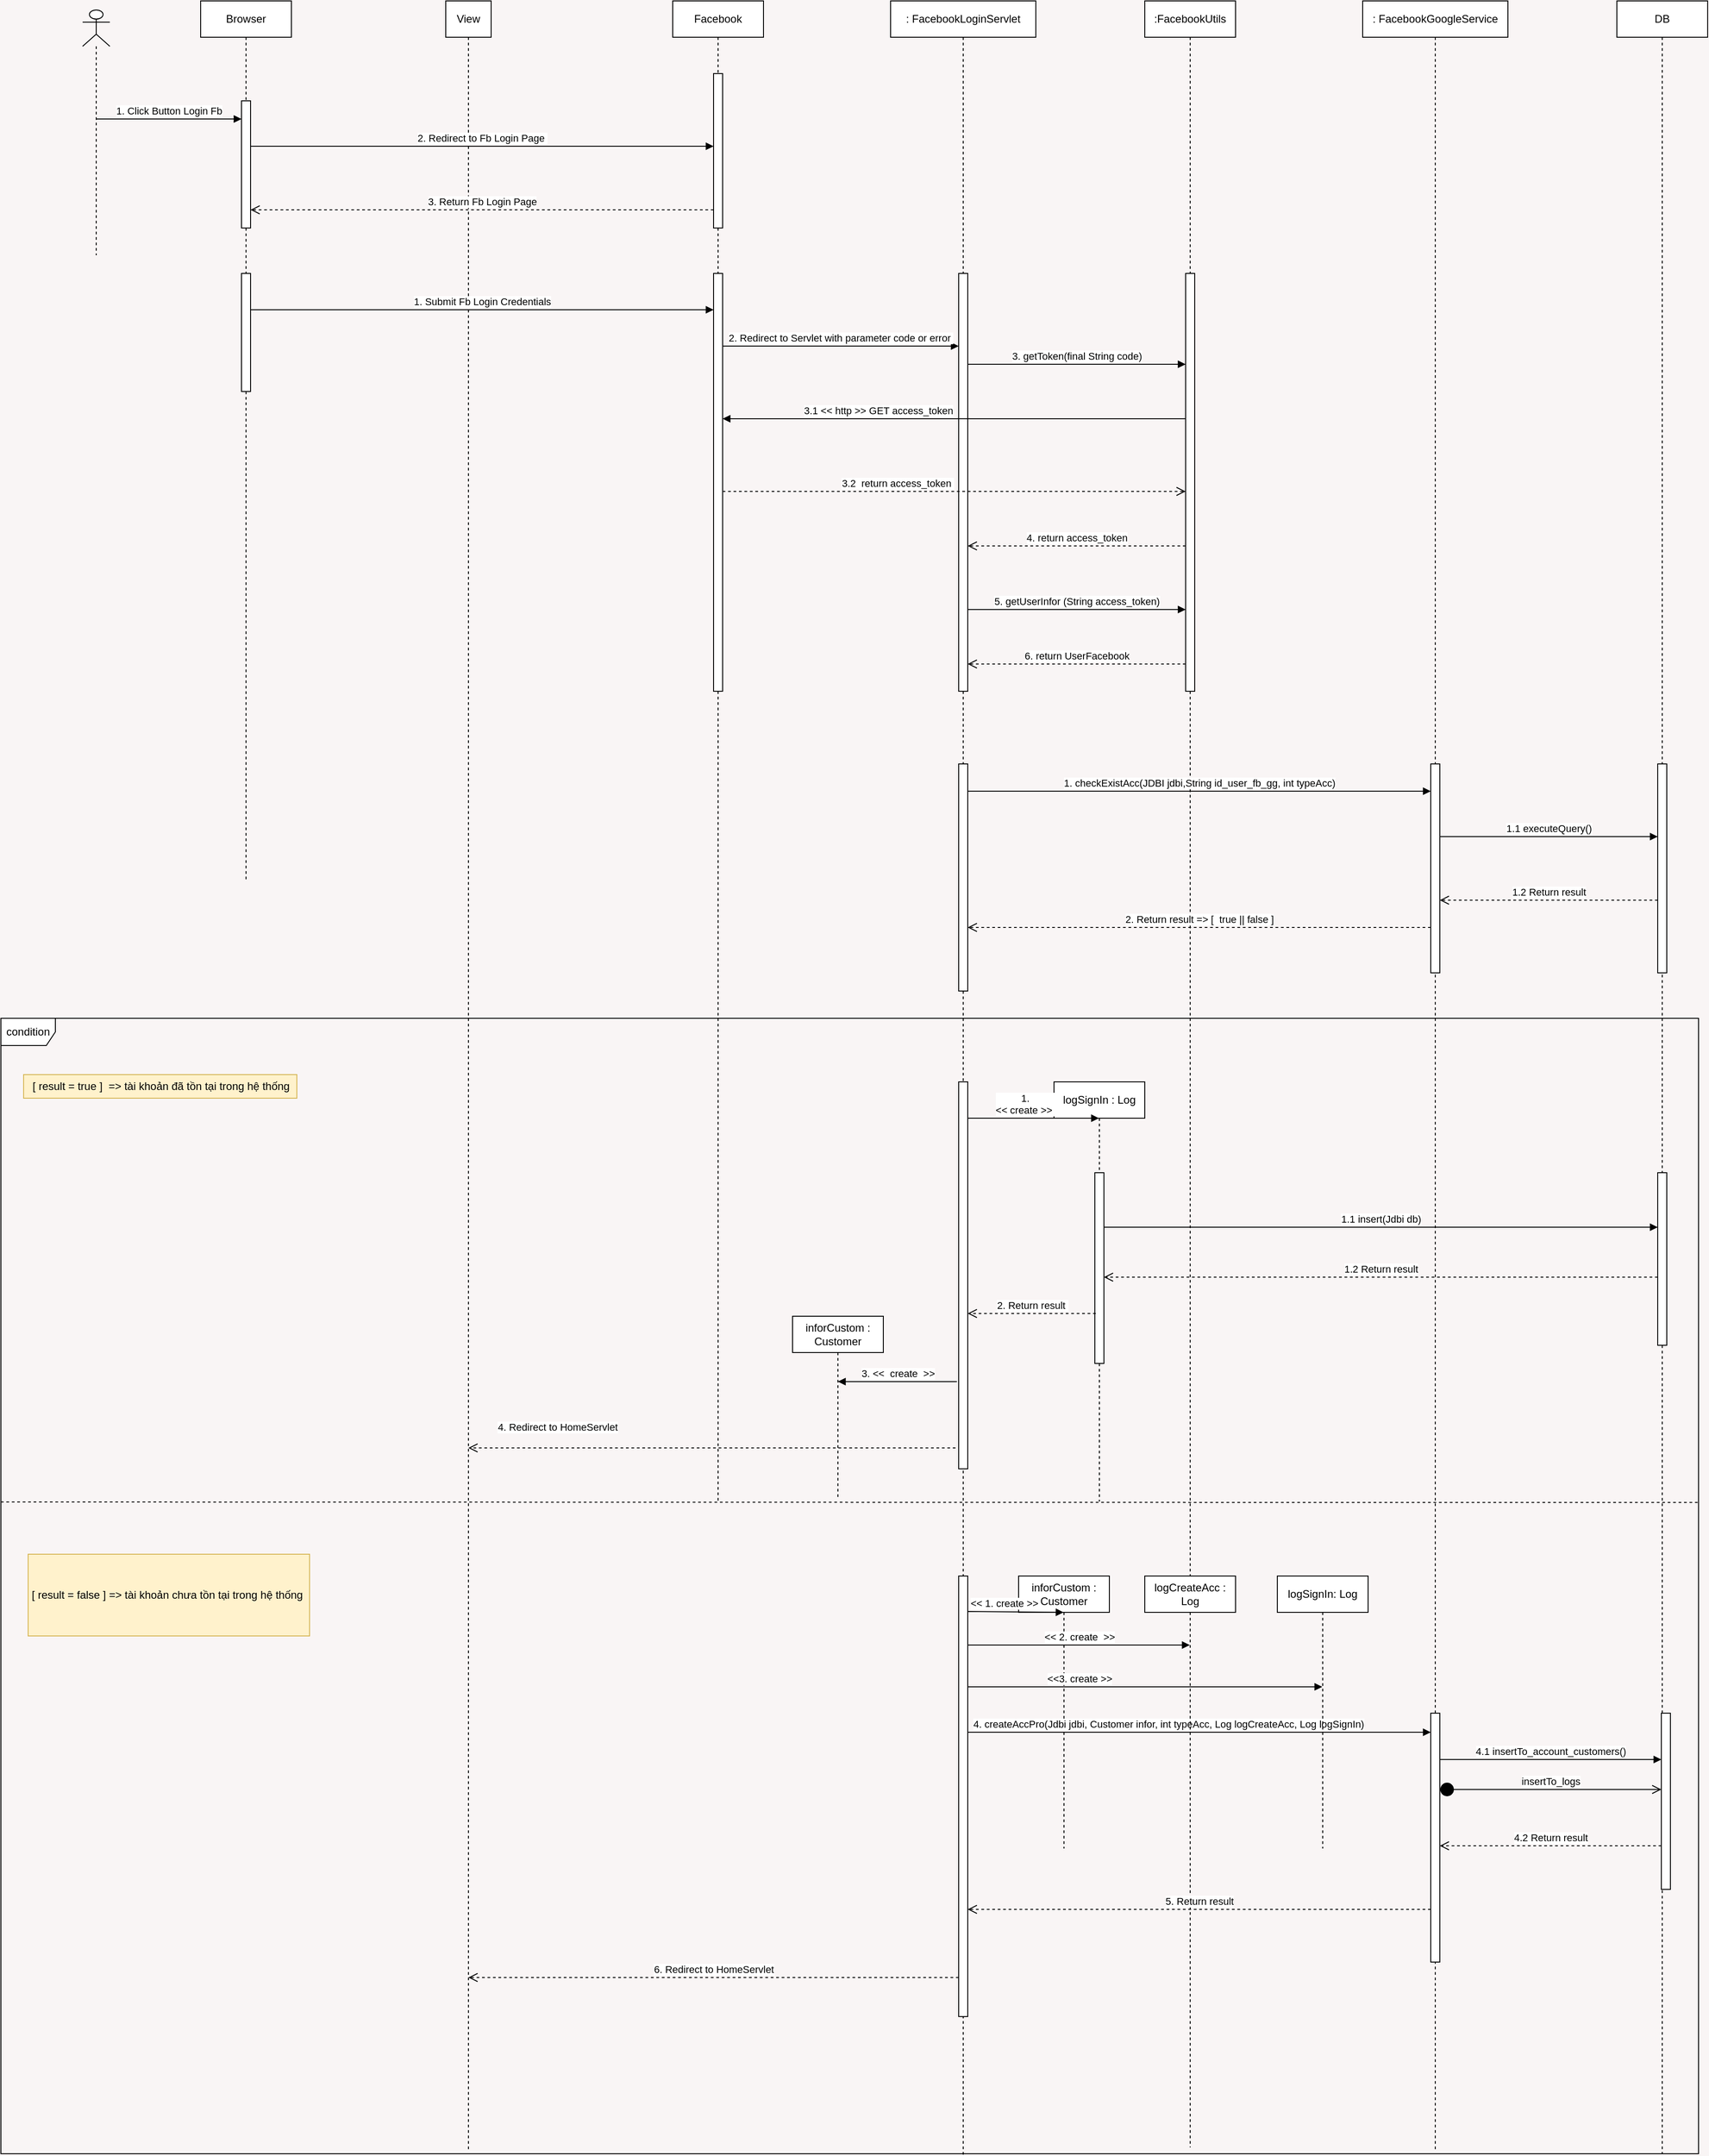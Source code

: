 <mxfile version="21.0.8" type="google" pages="2"><diagram name="LoginFB" id="2YBvvXClWsGukQMizWep"><mxGraphModel grid="0" page="1" gridSize="10" guides="1" tooltips="1" connect="1" arrows="1" fold="1" pageScale="1" pageWidth="1169" pageHeight="1654" background="#f9f5f5" math="0" shadow="0"><root><mxCell id="0"/><mxCell id="1" parent="0"/><mxCell id="vF8Yns4PrXb-dTu_LqOP-1" value="View" style="shape=umlLifeline;perimeter=lifelinePerimeter;whiteSpace=wrap;html=1;container=1;dropTarget=0;collapsible=0;recursiveResize=0;outlineConnect=0;portConstraint=eastwest;newEdgeStyle={&quot;edgeStyle&quot;:&quot;elbowEdgeStyle&quot;,&quot;elbow&quot;:&quot;vertical&quot;,&quot;curved&quot;:0,&quot;rounded&quot;:0};" vertex="1" parent="1"><mxGeometry x="-930" y="80" width="50" height="2368" as="geometry"/></mxCell><mxCell id="vF8Yns4PrXb-dTu_LqOP-2" value=": FacebookLoginServlet" style="shape=umlLifeline;perimeter=lifelinePerimeter;whiteSpace=wrap;html=1;container=1;dropTarget=0;collapsible=0;recursiveResize=0;outlineConnect=0;portConstraint=eastwest;newEdgeStyle={&quot;edgeStyle&quot;:&quot;elbowEdgeStyle&quot;,&quot;elbow&quot;:&quot;vertical&quot;,&quot;curved&quot;:0,&quot;rounded&quot;:0};" vertex="1" parent="1"><mxGeometry x="-440" y="80" width="160" height="2371" as="geometry"/></mxCell><mxCell id="fEIEwezQYv-TEx2e95uM-22" value="" style="html=1;points=[];perimeter=orthogonalPerimeter;outlineConnect=0;targetShapes=umlLifeline;portConstraint=eastwest;newEdgeStyle={&quot;edgeStyle&quot;:&quot;elbowEdgeStyle&quot;,&quot;elbow&quot;:&quot;vertical&quot;,&quot;curved&quot;:0,&quot;rounded&quot;:0};" vertex="1" parent="vF8Yns4PrXb-dTu_LqOP-2"><mxGeometry x="75" y="300" width="10" height="460" as="geometry"/></mxCell><mxCell id="fEIEwezQYv-TEx2e95uM-44" value="" style="html=1;points=[];perimeter=orthogonalPerimeter;outlineConnect=0;targetShapes=umlLifeline;portConstraint=eastwest;newEdgeStyle={&quot;edgeStyle&quot;:&quot;elbowEdgeStyle&quot;,&quot;elbow&quot;:&quot;vertical&quot;,&quot;curved&quot;:0,&quot;rounded&quot;:0};" vertex="1" parent="vF8Yns4PrXb-dTu_LqOP-2"><mxGeometry x="75" y="840" width="10" height="250" as="geometry"/></mxCell><mxCell id="vF8Yns4PrXb-dTu_LqOP-4" value="Browser" style="shape=umlLifeline;perimeter=lifelinePerimeter;whiteSpace=wrap;html=1;container=1;dropTarget=0;collapsible=0;recursiveResize=0;outlineConnect=0;portConstraint=eastwest;newEdgeStyle={&quot;edgeStyle&quot;:&quot;elbowEdgeStyle&quot;,&quot;elbow&quot;:&quot;vertical&quot;,&quot;curved&quot;:0,&quot;rounded&quot;:0};" vertex="1" parent="1"><mxGeometry x="-1200" y="80" width="100" height="970" as="geometry"/></mxCell><mxCell id="fEIEwezQYv-TEx2e95uM-9" value="" style="html=1;points=[];perimeter=orthogonalPerimeter;outlineConnect=0;targetShapes=umlLifeline;portConstraint=eastwest;newEdgeStyle={&quot;edgeStyle&quot;:&quot;elbowEdgeStyle&quot;,&quot;elbow&quot;:&quot;vertical&quot;,&quot;curved&quot;:0,&quot;rounded&quot;:0};" vertex="1" parent="vF8Yns4PrXb-dTu_LqOP-4"><mxGeometry x="45" y="110" width="10" height="140" as="geometry"/></mxCell><mxCell id="fEIEwezQYv-TEx2e95uM-19" value="" style="html=1;points=[];perimeter=orthogonalPerimeter;outlineConnect=0;targetShapes=umlLifeline;portConstraint=eastwest;newEdgeStyle={&quot;edgeStyle&quot;:&quot;elbowEdgeStyle&quot;,&quot;elbow&quot;:&quot;vertical&quot;,&quot;curved&quot;:0,&quot;rounded&quot;:0};" vertex="1" parent="vF8Yns4PrXb-dTu_LqOP-4"><mxGeometry x="45" y="300" width="10" height="130" as="geometry"/></mxCell><mxCell id="fEIEwezQYv-TEx2e95uM-6" value=": FacebookGoogleService" style="shape=umlLifeline;perimeter=lifelinePerimeter;whiteSpace=wrap;html=1;container=1;dropTarget=0;collapsible=0;recursiveResize=0;outlineConnect=0;portConstraint=eastwest;newEdgeStyle={&quot;edgeStyle&quot;:&quot;elbowEdgeStyle&quot;,&quot;elbow&quot;:&quot;vertical&quot;,&quot;curved&quot;:0,&quot;rounded&quot;:0};" vertex="1" parent="1"><mxGeometry x="80" y="80" width="160" height="2367" as="geometry"/></mxCell><mxCell id="fEIEwezQYv-TEx2e95uM-46" value="" style="html=1;points=[];perimeter=orthogonalPerimeter;outlineConnect=0;targetShapes=umlLifeline;portConstraint=eastwest;newEdgeStyle={&quot;edgeStyle&quot;:&quot;elbowEdgeStyle&quot;,&quot;elbow&quot;:&quot;vertical&quot;,&quot;curved&quot;:0,&quot;rounded&quot;:0};" vertex="1" parent="fEIEwezQYv-TEx2e95uM-6"><mxGeometry x="75" y="840" width="10" height="230" as="geometry"/></mxCell><mxCell id="W-vWkZ7SW94dGrePSf_d-6" value="" style="html=1;points=[];perimeter=orthogonalPerimeter;outlineConnect=0;targetShapes=umlLifeline;portConstraint=eastwest;newEdgeStyle={&quot;edgeStyle&quot;:&quot;elbowEdgeStyle&quot;,&quot;elbow&quot;:&quot;vertical&quot;,&quot;curved&quot;:0,&quot;rounded&quot;:0};" vertex="1" parent="fEIEwezQYv-TEx2e95uM-6"><mxGeometry x="75" y="1885" width="10" height="274" as="geometry"/></mxCell><mxCell id="fEIEwezQYv-TEx2e95uM-7" value="DB" style="shape=umlLifeline;perimeter=lifelinePerimeter;whiteSpace=wrap;html=1;container=1;dropTarget=0;collapsible=0;recursiveResize=0;outlineConnect=0;portConstraint=eastwest;newEdgeStyle={&quot;edgeStyle&quot;:&quot;elbowEdgeStyle&quot;,&quot;elbow&quot;:&quot;vertical&quot;,&quot;curved&quot;:0,&quot;rounded&quot;:0};" vertex="1" parent="1"><mxGeometry x="360" y="80" width="100" height="2370" as="geometry"/></mxCell><mxCell id="fEIEwezQYv-TEx2e95uM-47" value="" style="html=1;points=[];perimeter=orthogonalPerimeter;outlineConnect=0;targetShapes=umlLifeline;portConstraint=eastwest;newEdgeStyle={&quot;edgeStyle&quot;:&quot;elbowEdgeStyle&quot;,&quot;elbow&quot;:&quot;vertical&quot;,&quot;curved&quot;:0,&quot;rounded&quot;:0};" vertex="1" parent="fEIEwezQYv-TEx2e95uM-7"><mxGeometry x="45" y="840" width="10" height="230" as="geometry"/></mxCell><mxCell id="qk6IsHIIHpcJDX5WkoaT-19" value="" style="html=1;points=[];perimeter=orthogonalPerimeter;outlineConnect=0;targetShapes=umlLifeline;portConstraint=eastwest;newEdgeStyle={&quot;edgeStyle&quot;:&quot;elbowEdgeStyle&quot;,&quot;elbow&quot;:&quot;vertical&quot;,&quot;curved&quot;:0,&quot;rounded&quot;:0};" vertex="1" parent="fEIEwezQYv-TEx2e95uM-7"><mxGeometry x="45" y="1290" width="10" height="190" as="geometry"/></mxCell><mxCell id="fEIEwezQYv-TEx2e95uM-8" value="Facebook" style="shape=umlLifeline;perimeter=lifelinePerimeter;whiteSpace=wrap;html=1;container=1;dropTarget=0;collapsible=0;recursiveResize=0;outlineConnect=0;portConstraint=eastwest;newEdgeStyle={&quot;edgeStyle&quot;:&quot;elbowEdgeStyle&quot;,&quot;elbow&quot;:&quot;vertical&quot;,&quot;curved&quot;:0,&quot;rounded&quot;:0};" vertex="1" parent="1"><mxGeometry x="-680" y="80" width="100" height="1651" as="geometry"/></mxCell><mxCell id="fEIEwezQYv-TEx2e95uM-15" value="" style="html=1;points=[];perimeter=orthogonalPerimeter;outlineConnect=0;targetShapes=umlLifeline;portConstraint=eastwest;newEdgeStyle={&quot;edgeStyle&quot;:&quot;elbowEdgeStyle&quot;,&quot;elbow&quot;:&quot;vertical&quot;,&quot;curved&quot;:0,&quot;rounded&quot;:0};" vertex="1" parent="fEIEwezQYv-TEx2e95uM-8"><mxGeometry x="45" y="80" width="10" height="170" as="geometry"/></mxCell><mxCell id="fEIEwezQYv-TEx2e95uM-20" value="" style="html=1;points=[];perimeter=orthogonalPerimeter;outlineConnect=0;targetShapes=umlLifeline;portConstraint=eastwest;newEdgeStyle={&quot;edgeStyle&quot;:&quot;elbowEdgeStyle&quot;,&quot;elbow&quot;:&quot;vertical&quot;,&quot;curved&quot;:0,&quot;rounded&quot;:0};" vertex="1" parent="fEIEwezQYv-TEx2e95uM-8"><mxGeometry x="45" y="300" width="10" height="460" as="geometry"/></mxCell><mxCell id="fEIEwezQYv-TEx2e95uM-10" value="1. Click Button Login Fb" style="html=1;verticalAlign=bottom;endArrow=block;edgeStyle=elbowEdgeStyle;elbow=vertical;curved=0;rounded=0;" edge="1" parent="1" source="fEIEwezQYv-TEx2e95uM-14" target="fEIEwezQYv-TEx2e95uM-9"><mxGeometry width="80" relative="1" as="geometry"><mxPoint x="-1260" y="180" as="sourcePoint"/><mxPoint x="-1180" y="210" as="targetPoint"/><Array as="points"><mxPoint x="-1230" y="210"/><mxPoint x="-1200" y="200"/><mxPoint x="-1140" y="180"/></Array></mxGeometry></mxCell><mxCell id="fEIEwezQYv-TEx2e95uM-14" value="" style="shape=umlLifeline;perimeter=lifelinePerimeter;whiteSpace=wrap;html=1;container=1;dropTarget=0;collapsible=0;recursiveResize=0;outlineConnect=0;portConstraint=eastwest;newEdgeStyle={&quot;edgeStyle&quot;:&quot;elbowEdgeStyle&quot;,&quot;elbow&quot;:&quot;vertical&quot;,&quot;curved&quot;:0,&quot;rounded&quot;:0};participant=umlActor;" vertex="1" parent="1"><mxGeometry x="-1330" y="90" width="30" height="270" as="geometry"/></mxCell><mxCell id="fEIEwezQYv-TEx2e95uM-17" value="2. Redirect to Fb Login Page&amp;nbsp;" style="html=1;verticalAlign=bottom;endArrow=block;edgeStyle=elbowEdgeStyle;elbow=vertical;curved=0;rounded=0;" edge="1" parent="1" source="fEIEwezQYv-TEx2e95uM-9" target="fEIEwezQYv-TEx2e95uM-15"><mxGeometry width="80" relative="1" as="geometry"><mxPoint x="-810" y="200" as="sourcePoint"/><mxPoint x="-730" y="200" as="targetPoint"/><Array as="points"><mxPoint x="-870" y="240"/></Array></mxGeometry></mxCell><mxCell id="fEIEwezQYv-TEx2e95uM-18" value="3. Return Fb Login Page" style="html=1;verticalAlign=bottom;endArrow=open;dashed=1;endSize=8;edgeStyle=elbowEdgeStyle;elbow=vertical;curved=0;rounded=0;" edge="1" parent="1" source="fEIEwezQYv-TEx2e95uM-15" target="fEIEwezQYv-TEx2e95uM-9"><mxGeometry relative="1" as="geometry"><mxPoint x="-880" y="270" as="sourcePoint"/><mxPoint x="-960" y="270" as="targetPoint"/><Array as="points"><mxPoint x="-940" y="310"/></Array></mxGeometry></mxCell><mxCell id="fEIEwezQYv-TEx2e95uM-21" value="1. Submit Fb Login Credentials" style="html=1;verticalAlign=bottom;endArrow=block;edgeStyle=elbowEdgeStyle;elbow=vertical;curved=0;rounded=0;" edge="1" parent="1" source="fEIEwezQYv-TEx2e95uM-19" target="fEIEwezQYv-TEx2e95uM-20"><mxGeometry width="80" relative="1" as="geometry"><mxPoint x="-1140" y="400" as="sourcePoint"/><mxPoint x="-1030" y="430" as="targetPoint"/><Array as="points"><mxPoint x="-810" y="420"/></Array></mxGeometry></mxCell><mxCell id="fEIEwezQYv-TEx2e95uM-23" value="2. Redirect to Servlet with parameter code or error&amp;nbsp;" style="html=1;verticalAlign=bottom;endArrow=block;edgeStyle=elbowEdgeStyle;elbow=vertical;curved=0;rounded=0;" edge="1" parent="1" source="fEIEwezQYv-TEx2e95uM-20" target="fEIEwezQYv-TEx2e95uM-22"><mxGeometry x="-0.0" width="80" relative="1" as="geometry"><mxPoint x="-600" y="460" as="sourcePoint"/><mxPoint x="-520" y="460" as="targetPoint"/><Array as="points"><mxPoint x="-500" y="460"/><mxPoint x="-440" y="490"/></Array><mxPoint as="offset"/></mxGeometry></mxCell><mxCell id="fEIEwezQYv-TEx2e95uM-28" value=":FacebookUtils" style="shape=umlLifeline;perimeter=lifelinePerimeter;whiteSpace=wrap;html=1;container=1;dropTarget=0;collapsible=0;recursiveResize=0;outlineConnect=0;portConstraint=eastwest;newEdgeStyle={&quot;edgeStyle&quot;:&quot;elbowEdgeStyle&quot;,&quot;elbow&quot;:&quot;vertical&quot;,&quot;curved&quot;:0,&quot;rounded&quot;:0};" vertex="1" parent="1"><mxGeometry x="-160" y="80" width="100" height="2363" as="geometry"/></mxCell><mxCell id="fEIEwezQYv-TEx2e95uM-33" value="" style="html=1;points=[];perimeter=orthogonalPerimeter;outlineConnect=0;targetShapes=umlLifeline;portConstraint=eastwest;newEdgeStyle={&quot;edgeStyle&quot;:&quot;elbowEdgeStyle&quot;,&quot;elbow&quot;:&quot;vertical&quot;,&quot;curved&quot;:0,&quot;rounded&quot;:0};" vertex="1" parent="fEIEwezQYv-TEx2e95uM-28"><mxGeometry x="45" y="300" width="10" height="460" as="geometry"/></mxCell><mxCell id="fEIEwezQYv-TEx2e95uM-34" value="3. getToken(final String code)" style="html=1;verticalAlign=bottom;endArrow=block;edgeStyle=elbowEdgeStyle;elbow=vertical;curved=0;rounded=0;" edge="1" parent="1" source="fEIEwezQYv-TEx2e95uM-22" target="fEIEwezQYv-TEx2e95uM-33"><mxGeometry relative="1" as="geometry"><mxPoint x="-180" y="460" as="sourcePoint"/><Array as="points"><mxPoint x="-150" y="480"/><mxPoint x="-360" y="470"/></Array><mxPoint as="offset"/></mxGeometry></mxCell><mxCell id="fEIEwezQYv-TEx2e95uM-36" value="&lt;div style=&quot;&quot;&gt;3.1 &amp;lt;&amp;lt; http &amp;gt;&amp;gt; GET access_token&lt;/div&gt;" style="html=1;verticalAlign=bottom;endArrow=block;edgeStyle=elbowEdgeStyle;elbow=vertical;curved=0;rounded=0;align=right;" edge="1" parent="1" source="fEIEwezQYv-TEx2e95uM-33" target="fEIEwezQYv-TEx2e95uM-20"><mxGeometry width="80" relative="1" as="geometry"><mxPoint x="-110" y="530" as="sourcePoint"/><mxPoint x="-320" y="490" as="targetPoint"/><Array as="points"><mxPoint x="-230" y="540"/><mxPoint x="-110" y="530"/></Array><mxPoint as="offset"/></mxGeometry></mxCell><mxCell id="fEIEwezQYv-TEx2e95uM-40" value="4. return access_token" style="html=1;verticalAlign=bottom;endArrow=open;dashed=1;endSize=8;edgeStyle=elbowEdgeStyle;elbow=vertical;curved=0;rounded=0;" edge="1" parent="1" source="fEIEwezQYv-TEx2e95uM-33" target="fEIEwezQYv-TEx2e95uM-22"><mxGeometry relative="1" as="geometry"><mxPoint x="-270" y="650" as="sourcePoint"/><mxPoint x="-360" y="650" as="targetPoint"/><Array as="points"><mxPoint x="-160" y="680"/><mxPoint x="-190" y="650"/></Array><mxPoint as="offset"/></mxGeometry></mxCell><mxCell id="fEIEwezQYv-TEx2e95uM-41" value="3.2&amp;nbsp; return access_token&amp;nbsp;" style="html=1;verticalAlign=bottom;endArrow=open;dashed=1;endSize=8;edgeStyle=elbowEdgeStyle;elbow=vertical;curved=0;rounded=0;align=right;" edge="1" parent="1" source="fEIEwezQYv-TEx2e95uM-20" target="fEIEwezQYv-TEx2e95uM-33"><mxGeometry x="0.001" relative="1" as="geometry"><mxPoint x="-450" y="610" as="sourcePoint"/><mxPoint x="-530" y="610" as="targetPoint"/><Array as="points"><mxPoint x="-440" y="620"/></Array><mxPoint as="offset"/></mxGeometry></mxCell><mxCell id="fEIEwezQYv-TEx2e95uM-42" value="5. getUserInfor (String access_token)" style="html=1;verticalAlign=bottom;endArrow=block;edgeStyle=elbowEdgeStyle;elbow=vertical;curved=0;rounded=0;" edge="1" parent="1" source="fEIEwezQYv-TEx2e95uM-22" target="fEIEwezQYv-TEx2e95uM-33"><mxGeometry width="80" relative="1" as="geometry"><mxPoint x="-340" y="750" as="sourcePoint"/><mxPoint x="-260" y="750" as="targetPoint"/><Array as="points"><mxPoint x="-170" y="750"/></Array></mxGeometry></mxCell><mxCell id="fEIEwezQYv-TEx2e95uM-43" value="6. return UserFacebook" style="html=1;verticalAlign=bottom;endArrow=open;dashed=1;endSize=8;edgeStyle=elbowEdgeStyle;elbow=vertical;curved=0;rounded=0;" edge="1" parent="1" source="fEIEwezQYv-TEx2e95uM-33" target="fEIEwezQYv-TEx2e95uM-22"><mxGeometry relative="1" as="geometry"><mxPoint x="-240" y="810.35" as="sourcePoint"/><mxPoint x="-320" y="810.35" as="targetPoint"/><Array as="points"><mxPoint x="-180" y="810"/><mxPoint x="-370" y="810"/></Array></mxGeometry></mxCell><mxCell id="fEIEwezQYv-TEx2e95uM-45" value="1. checkExistAcc(JDBI jdbi,String id_user_fb_gg, int typeAcc)" style="html=1;verticalAlign=bottom;endArrow=block;edgeStyle=elbowEdgeStyle;elbow=vertical;curved=0;rounded=0;" edge="1" parent="1" source="fEIEwezQYv-TEx2e95uM-44" target="fEIEwezQYv-TEx2e95uM-46"><mxGeometry x="-0.001" width="80" relative="1" as="geometry"><mxPoint x="-350" y="942" as="sourcePoint"/><mxPoint x="-220" y="998.82" as="targetPoint"/><Array as="points"><mxPoint x="120" y="950"/><mxPoint x="-350" y="990"/></Array><mxPoint as="offset"/></mxGeometry></mxCell><mxCell id="fEIEwezQYv-TEx2e95uM-48" value="1.1 executeQuery()" style="html=1;verticalAlign=bottom;endArrow=block;edgeStyle=elbowEdgeStyle;elbow=vertical;curved=0;rounded=0;" edge="1" parent="1" source="fEIEwezQYv-TEx2e95uM-46" target="fEIEwezQYv-TEx2e95uM-47"><mxGeometry width="80" relative="1" as="geometry"><mxPoint x="200" y="990" as="sourcePoint"/><mxPoint x="280" y="990" as="targetPoint"/><Array as="points"><mxPoint x="340" y="1000"/><mxPoint x="160" y="1000"/></Array></mxGeometry></mxCell><mxCell id="fEIEwezQYv-TEx2e95uM-49" value="1.2 Return result" style="html=1;verticalAlign=bottom;endArrow=open;dashed=1;endSize=8;edgeStyle=elbowEdgeStyle;elbow=vertical;curved=0;rounded=0;" edge="1" parent="1" source="fEIEwezQYv-TEx2e95uM-47" target="fEIEwezQYv-TEx2e95uM-46"><mxGeometry relative="1" as="geometry"><mxPoint x="320" y="1070" as="sourcePoint"/><mxPoint x="240" y="1070" as="targetPoint"/><Array as="points"><mxPoint x="270" y="1070"/></Array><mxPoint as="offset"/></mxGeometry></mxCell><mxCell id="fEIEwezQYv-TEx2e95uM-50" value="2. Return result =&amp;gt; [&amp;nbsp; true || false ]" style="html=1;verticalAlign=bottom;endArrow=open;dashed=1;endSize=8;edgeStyle=elbowEdgeStyle;elbow=vertical;curved=0;rounded=0;" edge="1" parent="1" source="fEIEwezQYv-TEx2e95uM-46" target="fEIEwezQYv-TEx2e95uM-44"><mxGeometry x="-0.0" relative="1" as="geometry"><mxPoint x="146" y="1100" as="sourcePoint"/><mxPoint x="80" y="1100" as="targetPoint"/><Array as="points"><mxPoint x="60" y="1100"/><mxPoint x="160" y="1120"/></Array><mxPoint as="offset"/></mxGeometry></mxCell><mxCell id="qk6IsHIIHpcJDX5WkoaT-6" value="condition" style="shape=umlFrame;whiteSpace=wrap;html=1;pointerEvents=0;" vertex="1" parent="1"><mxGeometry x="-1420" y="1200" width="1870" height="1250" as="geometry"/></mxCell><mxCell id="qk6IsHIIHpcJDX5WkoaT-8" value="" style="endArrow=none;dashed=1;html=1;rounded=0;exitX=0;exitY=0.426;exitDx=0;exitDy=0;exitPerimeter=0;" edge="1" parent="1" source="qk6IsHIIHpcJDX5WkoaT-6" target="qk6IsHIIHpcJDX5WkoaT-6"><mxGeometry width="50" height="50" relative="1" as="geometry"><mxPoint x="-630" y="1380" as="sourcePoint"/><mxPoint x="-580" y="1330" as="targetPoint"/><Array as="points"><mxPoint x="70" y="1733"/><mxPoint x="450" y="1733"/></Array></mxGeometry></mxCell><mxCell id="qk6IsHIIHpcJDX5WkoaT-9" value="[ result = true ]&amp;nbsp; =&amp;gt; tài khoản đã tồn tại trong hệ thống" style="text;html=1;align=center;verticalAlign=middle;resizable=0;points=[];autosize=1;strokeColor=#d6b656;fillColor=#fff2cc;" vertex="1" parent="1"><mxGeometry x="-1395" y="1262" width="301" height="26" as="geometry"/></mxCell><mxCell id="qk6IsHIIHpcJDX5WkoaT-10" value="[ result = false ] =&amp;gt; tài khoản chưa tồn tại trong hệ thống&amp;nbsp;" style="text;html=1;strokeColor=#d6b656;fillColor=#fff2cc;align=center;verticalAlign=middle;whiteSpace=wrap;rounded=0;" vertex="1" parent="1"><mxGeometry x="-1390" y="1790" width="310" height="90" as="geometry"/></mxCell><mxCell id="qk6IsHIIHpcJDX5WkoaT-12" value="" style="html=1;points=[];perimeter=orthogonalPerimeter;outlineConnect=0;targetShapes=umlLifeline;portConstraint=eastwest;newEdgeStyle={&quot;edgeStyle&quot;:&quot;elbowEdgeStyle&quot;,&quot;elbow&quot;:&quot;vertical&quot;,&quot;curved&quot;:0,&quot;rounded&quot;:0};" vertex="1" parent="1"><mxGeometry x="-365" y="1270" width="10" height="426" as="geometry"/></mxCell><mxCell id="qk6IsHIIHpcJDX5WkoaT-15" value="logSignIn : Log" style="shape=umlLifeline;perimeter=lifelinePerimeter;whiteSpace=wrap;html=1;container=1;dropTarget=0;collapsible=0;recursiveResize=0;outlineConnect=0;portConstraint=eastwest;newEdgeStyle={&quot;edgeStyle&quot;:&quot;elbowEdgeStyle&quot;,&quot;elbow&quot;:&quot;vertical&quot;,&quot;curved&quot;:0,&quot;rounded&quot;:0};" vertex="1" parent="1"><mxGeometry x="-260" y="1270" width="100" height="462" as="geometry"/></mxCell><mxCell id="qk6IsHIIHpcJDX5WkoaT-18" value="" style="html=1;points=[];perimeter=orthogonalPerimeter;outlineConnect=0;targetShapes=umlLifeline;portConstraint=eastwest;newEdgeStyle={&quot;edgeStyle&quot;:&quot;elbowEdgeStyle&quot;,&quot;elbow&quot;:&quot;vertical&quot;,&quot;curved&quot;:0,&quot;rounded&quot;:0};" vertex="1" parent="qk6IsHIIHpcJDX5WkoaT-15"><mxGeometry x="45" y="100" width="10" height="210" as="geometry"/></mxCell><mxCell id="qk6IsHIIHpcJDX5WkoaT-17" value="1. &lt;br&gt;&amp;lt;&amp;lt; create &amp;gt;&amp;gt;&amp;nbsp;" style="html=1;verticalAlign=bottom;endArrow=block;edgeStyle=elbowEdgeStyle;elbow=vertical;curved=0;rounded=0;align=center;" edge="1" parent="1" target="qk6IsHIIHpcJDX5WkoaT-15"><mxGeometry width="80" relative="1" as="geometry"><mxPoint x="-355" y="1290" as="sourcePoint"/><mxPoint x="-275" y="1290" as="targetPoint"/><Array as="points"><mxPoint x="-350" y="1310"/></Array></mxGeometry></mxCell><mxCell id="qk6IsHIIHpcJDX5WkoaT-20" value="1.1 insert(Jdbi db)" style="html=1;verticalAlign=bottom;endArrow=block;edgeStyle=elbowEdgeStyle;elbow=vertical;curved=0;rounded=0;" edge="1" parent="1" source="qk6IsHIIHpcJDX5WkoaT-18" target="qk6IsHIIHpcJDX5WkoaT-19"><mxGeometry width="80" relative="1" as="geometry"><mxPoint x="-50" y="1400.33" as="sourcePoint"/><mxPoint x="30" y="1400.33" as="targetPoint"/><mxPoint as="offset"/><Array as="points"><mxPoint x="330" y="1430"/></Array></mxGeometry></mxCell><mxCell id="qk6IsHIIHpcJDX5WkoaT-21" value="1.2 Return result" style="html=1;verticalAlign=bottom;endArrow=open;dashed=1;endSize=8;edgeStyle=elbowEdgeStyle;elbow=vertical;curved=0;rounded=0;" edge="1" parent="1" source="qk6IsHIIHpcJDX5WkoaT-19" target="qk6IsHIIHpcJDX5WkoaT-18"><mxGeometry relative="1" as="geometry"><mxPoint x="330" y="1500.47" as="sourcePoint"/><mxPoint x="250" y="1500.47" as="targetPoint"/><Array as="points"><mxPoint x="298" y="1485"/><mxPoint x="383" y="1517"/></Array><mxPoint as="offset"/></mxGeometry></mxCell><mxCell id="qk6IsHIIHpcJDX5WkoaT-23" value="4. Redirect to HomeServlet" style="html=1;verticalAlign=bottom;endArrow=open;dashed=1;endSize=8;edgeStyle=elbowEdgeStyle;elbow=vertical;curved=0;rounded=0;" edge="1" parent="1" target="vF8Yns4PrXb-dTu_LqOP-1"><mxGeometry x="0.705" y="-14" relative="1" as="geometry"><mxPoint x="-365" y="1550.47" as="sourcePoint"/><mxPoint x="-445" y="1550.47" as="targetPoint"/><Array as="points"><mxPoint x="-403" y="1673"/><mxPoint x="-500" y="1577"/></Array><mxPoint as="offset"/></mxGeometry></mxCell><mxCell id="qk6IsHIIHpcJDX5WkoaT-27" value="2. Return result&amp;nbsp;" style="html=1;verticalAlign=bottom;endArrow=open;dashed=1;endSize=8;edgeStyle=elbowEdgeStyle;elbow=vertical;curved=0;rounded=0;" edge="1" parent="1" target="qk6IsHIIHpcJDX5WkoaT-12"><mxGeometry relative="1" as="geometry"><mxPoint x="-214" y="1525.06" as="sourcePoint"/><mxPoint x="-294" y="1525.06" as="targetPoint"/></mxGeometry></mxCell><mxCell id="W-vWkZ7SW94dGrePSf_d-1" value="" style="html=1;points=[];perimeter=orthogonalPerimeter;outlineConnect=0;targetShapes=umlLifeline;portConstraint=eastwest;newEdgeStyle={&quot;edgeStyle&quot;:&quot;elbowEdgeStyle&quot;,&quot;elbow&quot;:&quot;vertical&quot;,&quot;curved&quot;:0,&quot;rounded&quot;:0};" vertex="1" parent="1"><mxGeometry x="-365" y="1814" width="10" height="485" as="geometry"/></mxCell><mxCell id="W-vWkZ7SW94dGrePSf_d-2" value="inforCustom : Customer" style="shape=umlLifeline;perimeter=lifelinePerimeter;whiteSpace=wrap;html=1;container=1;dropTarget=0;collapsible=0;recursiveResize=0;outlineConnect=0;portConstraint=eastwest;newEdgeStyle={&quot;edgeStyle&quot;:&quot;elbowEdgeStyle&quot;,&quot;elbow&quot;:&quot;vertical&quot;,&quot;curved&quot;:0,&quot;rounded&quot;:0};" vertex="1" parent="1"><mxGeometry x="-299" y="1814" width="100" height="300" as="geometry"/></mxCell><mxCell id="W-vWkZ7SW94dGrePSf_d-4" value="inforCustom : Customer" style="shape=umlLifeline;perimeter=lifelinePerimeter;whiteSpace=wrap;html=1;container=1;dropTarget=0;collapsible=0;recursiveResize=0;outlineConnect=0;portConstraint=eastwest;newEdgeStyle={&quot;edgeStyle&quot;:&quot;elbowEdgeStyle&quot;,&quot;elbow&quot;:&quot;vertical&quot;,&quot;curved&quot;:0,&quot;rounded&quot;:0};" vertex="1" parent="1"><mxGeometry x="-548" y="1528" width="100" height="201" as="geometry"/></mxCell><mxCell id="W-vWkZ7SW94dGrePSf_d-5" value="3. &amp;lt;&amp;lt;&amp;nbsp; create&amp;nbsp; &amp;gt;&amp;gt;" style="html=1;verticalAlign=bottom;endArrow=block;edgeStyle=elbowEdgeStyle;elbow=vertical;curved=0;rounded=0;" edge="1" parent="1" target="W-vWkZ7SW94dGrePSf_d-4"><mxGeometry width="80" relative="1" as="geometry"><mxPoint x="-367" y="1600" as="sourcePoint"/><mxPoint x="-619" y="1636" as="targetPoint"/></mxGeometry></mxCell><mxCell id="W-vWkZ7SW94dGrePSf_d-7" value="&amp;lt;&amp;lt; 1. create &amp;gt;&amp;gt;" style="html=1;verticalAlign=bottom;endArrow=block;edgeStyle=elbowEdgeStyle;elbow=vertical;curved=0;rounded=0;" edge="1" parent="1" target="W-vWkZ7SW94dGrePSf_d-2"><mxGeometry x="-0.003" width="80" relative="1" as="geometry"><mxPoint x="-355" y="1877.22" as="sourcePoint"/><mxPoint x="-275" y="1877.22" as="targetPoint"/><Array as="points"><mxPoint x="-237" y="1853"/></Array><mxPoint as="offset"/></mxGeometry></mxCell><mxCell id="W-vWkZ7SW94dGrePSf_d-8" value="4. createAccPro(Jdbi jdbi, Customer infor, int typeAcc, Log logCreateAcc, Log logSignIn)" style="html=1;verticalAlign=bottom;endArrow=block;edgeStyle=elbowEdgeStyle;elbow=vertical;curved=0;rounded=0;" edge="1" parent="1" target="W-vWkZ7SW94dGrePSf_d-6"><mxGeometry width="80" relative="1" as="geometry"><mxPoint x="-355" y="1918" as="sourcePoint"/><mxPoint x="-275" y="1918" as="targetPoint"/><Array as="points"><mxPoint x="75" y="1986"/><mxPoint x="80" y="2002"/><mxPoint x="103" y="1952"/></Array></mxGeometry></mxCell><mxCell id="W-vWkZ7SW94dGrePSf_d-9" value="4.1 insertTo_account_customers()" style="html=1;verticalAlign=bottom;endArrow=block;edgeStyle=elbowEdgeStyle;elbow=vertical;curved=0;rounded=0;" edge="1" parent="1" source="W-vWkZ7SW94dGrePSf_d-6" target="W-vWkZ7SW94dGrePSf_d-10"><mxGeometry x="-0.004" width="80" relative="1" as="geometry"><mxPoint x="181" y="1940" as="sourcePoint"/><mxPoint x="261" y="1940" as="targetPoint"/><Array as="points"><mxPoint x="378" y="2016"/><mxPoint x="359" y="2003"/><mxPoint x="165" y="1940"/></Array><mxPoint as="offset"/></mxGeometry></mxCell><mxCell id="W-vWkZ7SW94dGrePSf_d-10" value="" style="html=1;points=[];perimeter=orthogonalPerimeter;outlineConnect=0;targetShapes=umlLifeline;portConstraint=eastwest;newEdgeStyle={&quot;edgeStyle&quot;:&quot;elbowEdgeStyle&quot;,&quot;elbow&quot;:&quot;vertical&quot;,&quot;curved&quot;:0,&quot;rounded&quot;:0};" vertex="1" parent="1"><mxGeometry x="409" y="1965" width="10" height="194" as="geometry"/></mxCell><mxCell id="W-vWkZ7SW94dGrePSf_d-11" value="4.2 Return result" style="html=1;verticalAlign=bottom;endArrow=open;dashed=1;endSize=8;edgeStyle=elbowEdgeStyle;elbow=vertical;curved=0;rounded=0;" edge="1" parent="1" source="W-vWkZ7SW94dGrePSf_d-10" target="W-vWkZ7SW94dGrePSf_d-6"><mxGeometry relative="1" as="geometry"><mxPoint x="289" y="2003.35" as="sourcePoint"/><mxPoint x="209" y="2003.35" as="targetPoint"/><Array as="points"><mxPoint x="385" y="2111"/><mxPoint x="365" y="2143"/><mxPoint x="355" y="2042"/><mxPoint x="381" y="1995"/></Array></mxGeometry></mxCell><mxCell id="W-vWkZ7SW94dGrePSf_d-12" value="5. Return result" style="html=1;verticalAlign=bottom;endArrow=open;dashed=1;endSize=8;edgeStyle=elbowEdgeStyle;elbow=vertical;curved=0;rounded=0;" edge="1" parent="1" source="W-vWkZ7SW94dGrePSf_d-6" target="W-vWkZ7SW94dGrePSf_d-1"><mxGeometry relative="1" as="geometry"><mxPoint x="61" y="2069" as="sourcePoint"/><mxPoint x="-19" y="2069" as="targetPoint"/><Array as="points"><mxPoint x="106" y="2181"/><mxPoint x="129" y="2154"/><mxPoint x="100" y="2184"/><mxPoint x="71" y="2034"/><mxPoint x="131" y="2052"/></Array></mxGeometry></mxCell><mxCell id="04UcCGRNiYBw3nXsTcYT-2" value="logCreateAcc : Log" style="shape=umlLifeline;perimeter=lifelinePerimeter;whiteSpace=wrap;html=1;container=1;dropTarget=0;collapsible=0;recursiveResize=0;outlineConnect=0;portConstraint=eastwest;newEdgeStyle={&quot;edgeStyle&quot;:&quot;elbowEdgeStyle&quot;,&quot;elbow&quot;:&quot;vertical&quot;,&quot;curved&quot;:0,&quot;rounded&quot;:0};" vertex="1" parent="1"><mxGeometry x="-160" y="1814" width="100" height="300" as="geometry"/></mxCell><mxCell id="04UcCGRNiYBw3nXsTcYT-3" value="logSignIn: Log" style="shape=umlLifeline;perimeter=lifelinePerimeter;whiteSpace=wrap;html=1;container=1;dropTarget=0;collapsible=0;recursiveResize=0;outlineConnect=0;portConstraint=eastwest;newEdgeStyle={&quot;edgeStyle&quot;:&quot;elbowEdgeStyle&quot;,&quot;elbow&quot;:&quot;vertical&quot;,&quot;curved&quot;:0,&quot;rounded&quot;:0};" vertex="1" parent="1"><mxGeometry x="-14" y="1814" width="100" height="300" as="geometry"/></mxCell><mxCell id="04UcCGRNiYBw3nXsTcYT-4" value="&amp;lt;&amp;lt; 2. create&amp;nbsp; &amp;gt;&amp;gt;" style="html=1;verticalAlign=bottom;endArrow=block;edgeStyle=elbowEdgeStyle;elbow=vertical;curved=0;rounded=0;" edge="1" parent="1" target="04UcCGRNiYBw3nXsTcYT-2"><mxGeometry width="80" relative="1" as="geometry"><mxPoint x="-355" y="1890" as="sourcePoint"/><mxPoint x="-275" y="1890" as="targetPoint"/></mxGeometry></mxCell><mxCell id="04UcCGRNiYBw3nXsTcYT-5" value="&amp;lt;&amp;lt;3. create &amp;gt;&amp;gt;" style="html=1;verticalAlign=bottom;endArrow=block;edgeStyle=elbowEdgeStyle;elbow=vertical;curved=0;rounded=0;" edge="1" parent="1" target="04UcCGRNiYBw3nXsTcYT-3"><mxGeometry width="80" relative="1" as="geometry"><mxPoint x="-209" y="1936" as="sourcePoint"/><mxPoint x="-129" y="1936" as="targetPoint"/><Array as="points"><mxPoint x="-355" y="1936"/></Array></mxGeometry></mxCell><mxCell id="04UcCGRNiYBw3nXsTcYT-6" value="insertTo_logs" style="html=1;verticalAlign=bottom;startArrow=circle;startFill=1;endArrow=open;startSize=6;endSize=8;edgeStyle=elbowEdgeStyle;elbow=vertical;curved=0;rounded=0;" edge="1" parent="1" source="W-vWkZ7SW94dGrePSf_d-6" target="W-vWkZ7SW94dGrePSf_d-10"><mxGeometry width="80" relative="1" as="geometry"><mxPoint x="-92" y="2054" as="sourcePoint"/><mxPoint x="-12" y="2054" as="targetPoint"/><Array as="points"><mxPoint x="359" y="2049"/></Array></mxGeometry></mxCell><mxCell id="04UcCGRNiYBw3nXsTcYT-7" value="6. Redirect to HomeServlet" style="html=1;verticalAlign=bottom;endArrow=open;dashed=1;endSize=8;edgeStyle=elbowEdgeStyle;elbow=vertical;curved=0;rounded=0;" edge="1" parent="1" target="vF8Yns4PrXb-dTu_LqOP-1"><mxGeometry relative="1" as="geometry"><mxPoint x="-365" y="2256" as="sourcePoint"/><mxPoint x="-445" y="2256" as="targetPoint"/></mxGeometry></mxCell></root></mxGraphModel></diagram><diagram id="WmzZI0kB2JO-gLlwiUSD" name="LoginGg"><mxGraphModel grid="0" page="1" gridSize="10" guides="1" tooltips="1" connect="1" arrows="1" fold="1" pageScale="1" pageWidth="1169" pageHeight="1654" background="#f4ecec" math="0" shadow="0"><root><mxCell id="0"/><mxCell id="1" parent="0"/><mxCell id="PRQJPHDhT8XNQvMr1P6Q-1" value="View" style="shape=umlLifeline;perimeter=lifelinePerimeter;whiteSpace=wrap;html=1;container=1;dropTarget=0;collapsible=0;recursiveResize=0;outlineConnect=0;portConstraint=eastwest;newEdgeStyle={&quot;edgeStyle&quot;:&quot;elbowEdgeStyle&quot;,&quot;elbow&quot;:&quot;vertical&quot;,&quot;curved&quot;:0,&quot;rounded&quot;:0};" vertex="1" parent="1"><mxGeometry x="-930" y="80" width="50" height="2368" as="geometry"/></mxCell><mxCell id="PRQJPHDhT8XNQvMr1P6Q-2" value=": GoogleLoginServlet" style="shape=umlLifeline;perimeter=lifelinePerimeter;whiteSpace=wrap;html=1;container=1;dropTarget=0;collapsible=0;recursiveResize=0;outlineConnect=0;portConstraint=eastwest;newEdgeStyle={&quot;edgeStyle&quot;:&quot;elbowEdgeStyle&quot;,&quot;elbow&quot;:&quot;vertical&quot;,&quot;curved&quot;:0,&quot;rounded&quot;:0};" vertex="1" parent="1"><mxGeometry x="-440" y="80" width="160" height="2371" as="geometry"/></mxCell><mxCell id="PRQJPHDhT8XNQvMr1P6Q-3" value="" style="html=1;points=[];perimeter=orthogonalPerimeter;outlineConnect=0;targetShapes=umlLifeline;portConstraint=eastwest;newEdgeStyle={&quot;edgeStyle&quot;:&quot;elbowEdgeStyle&quot;,&quot;elbow&quot;:&quot;vertical&quot;,&quot;curved&quot;:0,&quot;rounded&quot;:0};" vertex="1" parent="PRQJPHDhT8XNQvMr1P6Q-2"><mxGeometry x="75" y="300" width="10" height="460" as="geometry"/></mxCell><mxCell id="PRQJPHDhT8XNQvMr1P6Q-4" value="" style="html=1;points=[];perimeter=orthogonalPerimeter;outlineConnect=0;targetShapes=umlLifeline;portConstraint=eastwest;newEdgeStyle={&quot;edgeStyle&quot;:&quot;elbowEdgeStyle&quot;,&quot;elbow&quot;:&quot;vertical&quot;,&quot;curved&quot;:0,&quot;rounded&quot;:0};" vertex="1" parent="PRQJPHDhT8XNQvMr1P6Q-2"><mxGeometry x="75" y="840" width="10" height="250" as="geometry"/></mxCell><mxCell id="PRQJPHDhT8XNQvMr1P6Q-5" value="Browser" style="shape=umlLifeline;perimeter=lifelinePerimeter;whiteSpace=wrap;html=1;container=1;dropTarget=0;collapsible=0;recursiveResize=0;outlineConnect=0;portConstraint=eastwest;newEdgeStyle={&quot;edgeStyle&quot;:&quot;elbowEdgeStyle&quot;,&quot;elbow&quot;:&quot;vertical&quot;,&quot;curved&quot;:0,&quot;rounded&quot;:0};" vertex="1" parent="1"><mxGeometry x="-1200" y="80" width="100" height="970" as="geometry"/></mxCell><mxCell id="PRQJPHDhT8XNQvMr1P6Q-6" value="" style="html=1;points=[];perimeter=orthogonalPerimeter;outlineConnect=0;targetShapes=umlLifeline;portConstraint=eastwest;newEdgeStyle={&quot;edgeStyle&quot;:&quot;elbowEdgeStyle&quot;,&quot;elbow&quot;:&quot;vertical&quot;,&quot;curved&quot;:0,&quot;rounded&quot;:0};" vertex="1" parent="PRQJPHDhT8XNQvMr1P6Q-5"><mxGeometry x="45" y="110" width="10" height="140" as="geometry"/></mxCell><mxCell id="PRQJPHDhT8XNQvMr1P6Q-7" value="" style="html=1;points=[];perimeter=orthogonalPerimeter;outlineConnect=0;targetShapes=umlLifeline;portConstraint=eastwest;newEdgeStyle={&quot;edgeStyle&quot;:&quot;elbowEdgeStyle&quot;,&quot;elbow&quot;:&quot;vertical&quot;,&quot;curved&quot;:0,&quot;rounded&quot;:0};" vertex="1" parent="PRQJPHDhT8XNQvMr1P6Q-5"><mxGeometry x="45" y="300" width="10" height="130" as="geometry"/></mxCell><mxCell id="PRQJPHDhT8XNQvMr1P6Q-8" value=": FacebookGoogleService" style="shape=umlLifeline;perimeter=lifelinePerimeter;whiteSpace=wrap;html=1;container=1;dropTarget=0;collapsible=0;recursiveResize=0;outlineConnect=0;portConstraint=eastwest;newEdgeStyle={&quot;edgeStyle&quot;:&quot;elbowEdgeStyle&quot;,&quot;elbow&quot;:&quot;vertical&quot;,&quot;curved&quot;:0,&quot;rounded&quot;:0};" vertex="1" parent="1"><mxGeometry x="80" y="80" width="160" height="2367" as="geometry"/></mxCell><mxCell id="PRQJPHDhT8XNQvMr1P6Q-9" value="" style="html=1;points=[];perimeter=orthogonalPerimeter;outlineConnect=0;targetShapes=umlLifeline;portConstraint=eastwest;newEdgeStyle={&quot;edgeStyle&quot;:&quot;elbowEdgeStyle&quot;,&quot;elbow&quot;:&quot;vertical&quot;,&quot;curved&quot;:0,&quot;rounded&quot;:0};" vertex="1" parent="PRQJPHDhT8XNQvMr1P6Q-8"><mxGeometry x="75" y="840" width="10" height="230" as="geometry"/></mxCell><mxCell id="PRQJPHDhT8XNQvMr1P6Q-10" value="" style="html=1;points=[];perimeter=orthogonalPerimeter;outlineConnect=0;targetShapes=umlLifeline;portConstraint=eastwest;newEdgeStyle={&quot;edgeStyle&quot;:&quot;elbowEdgeStyle&quot;,&quot;elbow&quot;:&quot;vertical&quot;,&quot;curved&quot;:0,&quot;rounded&quot;:0};" vertex="1" parent="PRQJPHDhT8XNQvMr1P6Q-8"><mxGeometry x="75" y="1885" width="10" height="274" as="geometry"/></mxCell><mxCell id="PRQJPHDhT8XNQvMr1P6Q-11" value="DB" style="shape=umlLifeline;perimeter=lifelinePerimeter;whiteSpace=wrap;html=1;container=1;dropTarget=0;collapsible=0;recursiveResize=0;outlineConnect=0;portConstraint=eastwest;newEdgeStyle={&quot;edgeStyle&quot;:&quot;elbowEdgeStyle&quot;,&quot;elbow&quot;:&quot;vertical&quot;,&quot;curved&quot;:0,&quot;rounded&quot;:0};" vertex="1" parent="1"><mxGeometry x="360" y="80" width="100" height="2370" as="geometry"/></mxCell><mxCell id="PRQJPHDhT8XNQvMr1P6Q-12" value="" style="html=1;points=[];perimeter=orthogonalPerimeter;outlineConnect=0;targetShapes=umlLifeline;portConstraint=eastwest;newEdgeStyle={&quot;edgeStyle&quot;:&quot;elbowEdgeStyle&quot;,&quot;elbow&quot;:&quot;vertical&quot;,&quot;curved&quot;:0,&quot;rounded&quot;:0};" vertex="1" parent="PRQJPHDhT8XNQvMr1P6Q-11"><mxGeometry x="45" y="840" width="10" height="230" as="geometry"/></mxCell><mxCell id="PRQJPHDhT8XNQvMr1P6Q-13" value="" style="html=1;points=[];perimeter=orthogonalPerimeter;outlineConnect=0;targetShapes=umlLifeline;portConstraint=eastwest;newEdgeStyle={&quot;edgeStyle&quot;:&quot;elbowEdgeStyle&quot;,&quot;elbow&quot;:&quot;vertical&quot;,&quot;curved&quot;:0,&quot;rounded&quot;:0};" vertex="1" parent="PRQJPHDhT8XNQvMr1P6Q-11"><mxGeometry x="45" y="1290" width="10" height="190" as="geometry"/></mxCell><mxCell id="PRQJPHDhT8XNQvMr1P6Q-14" value="Google" style="shape=umlLifeline;perimeter=lifelinePerimeter;whiteSpace=wrap;html=1;container=1;dropTarget=0;collapsible=0;recursiveResize=0;outlineConnect=0;portConstraint=eastwest;newEdgeStyle={&quot;edgeStyle&quot;:&quot;elbowEdgeStyle&quot;,&quot;elbow&quot;:&quot;vertical&quot;,&quot;curved&quot;:0,&quot;rounded&quot;:0};" vertex="1" parent="1"><mxGeometry x="-680" y="80" width="100" height="1651" as="geometry"/></mxCell><mxCell id="PRQJPHDhT8XNQvMr1P6Q-15" value="" style="html=1;points=[];perimeter=orthogonalPerimeter;outlineConnect=0;targetShapes=umlLifeline;portConstraint=eastwest;newEdgeStyle={&quot;edgeStyle&quot;:&quot;elbowEdgeStyle&quot;,&quot;elbow&quot;:&quot;vertical&quot;,&quot;curved&quot;:0,&quot;rounded&quot;:0};" vertex="1" parent="PRQJPHDhT8XNQvMr1P6Q-14"><mxGeometry x="45" y="80" width="10" height="170" as="geometry"/></mxCell><mxCell id="PRQJPHDhT8XNQvMr1P6Q-16" value="" style="html=1;points=[];perimeter=orthogonalPerimeter;outlineConnect=0;targetShapes=umlLifeline;portConstraint=eastwest;newEdgeStyle={&quot;edgeStyle&quot;:&quot;elbowEdgeStyle&quot;,&quot;elbow&quot;:&quot;vertical&quot;,&quot;curved&quot;:0,&quot;rounded&quot;:0};" vertex="1" parent="PRQJPHDhT8XNQvMr1P6Q-14"><mxGeometry x="45" y="300" width="10" height="460" as="geometry"/></mxCell><mxCell id="PRQJPHDhT8XNQvMr1P6Q-17" value="1. Click Button Login Gg" style="html=1;verticalAlign=bottom;endArrow=block;edgeStyle=elbowEdgeStyle;elbow=vertical;curved=0;rounded=0;" edge="1" parent="1" source="PRQJPHDhT8XNQvMr1P6Q-18" target="PRQJPHDhT8XNQvMr1P6Q-6"><mxGeometry width="80" relative="1" as="geometry"><mxPoint x="-1260" y="180" as="sourcePoint"/><mxPoint x="-1180" y="210" as="targetPoint"/><Array as="points"><mxPoint x="-1230" y="210"/><mxPoint x="-1200" y="200"/><mxPoint x="-1140" y="180"/></Array></mxGeometry></mxCell><mxCell id="PRQJPHDhT8XNQvMr1P6Q-18" value="" style="shape=umlLifeline;perimeter=lifelinePerimeter;whiteSpace=wrap;html=1;container=1;dropTarget=0;collapsible=0;recursiveResize=0;outlineConnect=0;portConstraint=eastwest;newEdgeStyle={&quot;edgeStyle&quot;:&quot;elbowEdgeStyle&quot;,&quot;elbow&quot;:&quot;vertical&quot;,&quot;curved&quot;:0,&quot;rounded&quot;:0};participant=umlActor;" vertex="1" parent="1"><mxGeometry x="-1330" y="90" width="30" height="270" as="geometry"/></mxCell><mxCell id="PRQJPHDhT8XNQvMr1P6Q-19" value="2. Redirect to Gg Login Page&amp;nbsp;" style="html=1;verticalAlign=bottom;endArrow=block;edgeStyle=elbowEdgeStyle;elbow=vertical;curved=0;rounded=0;" edge="1" parent="1" source="PRQJPHDhT8XNQvMr1P6Q-6" target="PRQJPHDhT8XNQvMr1P6Q-15"><mxGeometry width="80" relative="1" as="geometry"><mxPoint x="-810" y="200" as="sourcePoint"/><mxPoint x="-730" y="200" as="targetPoint"/><Array as="points"><mxPoint x="-870" y="240"/></Array></mxGeometry></mxCell><mxCell id="PRQJPHDhT8XNQvMr1P6Q-20" value="3. Return Gg Login Page" style="html=1;verticalAlign=bottom;endArrow=open;dashed=1;endSize=8;edgeStyle=elbowEdgeStyle;elbow=vertical;curved=0;rounded=0;" edge="1" parent="1" source="PRQJPHDhT8XNQvMr1P6Q-15" target="PRQJPHDhT8XNQvMr1P6Q-6"><mxGeometry relative="1" as="geometry"><mxPoint x="-880" y="270" as="sourcePoint"/><mxPoint x="-960" y="270" as="targetPoint"/><Array as="points"><mxPoint x="-940" y="310"/></Array></mxGeometry></mxCell><mxCell id="PRQJPHDhT8XNQvMr1P6Q-21" value="1. Submit Gg Login Credentials" style="html=1;verticalAlign=bottom;endArrow=block;edgeStyle=elbowEdgeStyle;elbow=vertical;curved=0;rounded=0;" edge="1" parent="1" source="PRQJPHDhT8XNQvMr1P6Q-7" target="PRQJPHDhT8XNQvMr1P6Q-16"><mxGeometry width="80" relative="1" as="geometry"><mxPoint x="-1140" y="400" as="sourcePoint"/><mxPoint x="-1030" y="430" as="targetPoint"/><Array as="points"><mxPoint x="-810" y="420"/></Array></mxGeometry></mxCell><mxCell id="PRQJPHDhT8XNQvMr1P6Q-22" value="2. Redirect to Servlet with parameter code" style="html=1;verticalAlign=bottom;endArrow=block;edgeStyle=elbowEdgeStyle;elbow=vertical;curved=0;rounded=0;" edge="1" parent="1" source="PRQJPHDhT8XNQvMr1P6Q-16" target="PRQJPHDhT8XNQvMr1P6Q-3"><mxGeometry x="-0.0" width="80" relative="1" as="geometry"><mxPoint x="-600" y="460" as="sourcePoint"/><mxPoint x="-520" y="460" as="targetPoint"/><Array as="points"><mxPoint x="-500" y="460"/><mxPoint x="-440" y="490"/></Array><mxPoint as="offset"/></mxGeometry></mxCell><mxCell id="PRQJPHDhT8XNQvMr1P6Q-23" value=":GoogleUtils" style="shape=umlLifeline;perimeter=lifelinePerimeter;whiteSpace=wrap;html=1;container=1;dropTarget=0;collapsible=0;recursiveResize=0;outlineConnect=0;portConstraint=eastwest;newEdgeStyle={&quot;edgeStyle&quot;:&quot;elbowEdgeStyle&quot;,&quot;elbow&quot;:&quot;vertical&quot;,&quot;curved&quot;:0,&quot;rounded&quot;:0};" vertex="1" parent="1"><mxGeometry x="-160" y="80" width="100" height="2363" as="geometry"/></mxCell><mxCell id="PRQJPHDhT8XNQvMr1P6Q-24" value="" style="html=1;points=[];perimeter=orthogonalPerimeter;outlineConnect=0;targetShapes=umlLifeline;portConstraint=eastwest;newEdgeStyle={&quot;edgeStyle&quot;:&quot;elbowEdgeStyle&quot;,&quot;elbow&quot;:&quot;vertical&quot;,&quot;curved&quot;:0,&quot;rounded&quot;:0};" vertex="1" parent="PRQJPHDhT8XNQvMr1P6Q-23"><mxGeometry x="45" y="300" width="10" height="460" as="geometry"/></mxCell><mxCell id="PRQJPHDhT8XNQvMr1P6Q-25" value="3. getToken(final String code)" style="html=1;verticalAlign=bottom;endArrow=block;edgeStyle=elbowEdgeStyle;elbow=vertical;curved=0;rounded=0;" edge="1" parent="1" source="PRQJPHDhT8XNQvMr1P6Q-3" target="PRQJPHDhT8XNQvMr1P6Q-24"><mxGeometry relative="1" as="geometry"><mxPoint x="-180" y="460" as="sourcePoint"/><Array as="points"><mxPoint x="-150" y="480"/><mxPoint x="-360" y="470"/></Array><mxPoint as="offset"/></mxGeometry></mxCell><mxCell id="PRQJPHDhT8XNQvMr1P6Q-26" value="&lt;div style=&quot;&quot;&gt;3.1 &amp;lt;&amp;lt; http &amp;gt;&amp;gt; POST access_token&lt;/div&gt;" style="html=1;verticalAlign=bottom;endArrow=block;edgeStyle=elbowEdgeStyle;elbow=vertical;curved=0;rounded=0;align=right;" edge="1" parent="1" source="PRQJPHDhT8XNQvMr1P6Q-24" target="PRQJPHDhT8XNQvMr1P6Q-16"><mxGeometry width="80" relative="1" as="geometry"><mxPoint x="-110" y="530" as="sourcePoint"/><mxPoint x="-320" y="490" as="targetPoint"/><Array as="points"><mxPoint x="-205" y="518"/><mxPoint x="-230" y="540"/><mxPoint x="-110" y="530"/></Array><mxPoint as="offset"/></mxGeometry></mxCell><mxCell id="PRQJPHDhT8XNQvMr1P6Q-27" value="4. return access_token" style="html=1;verticalAlign=bottom;endArrow=open;dashed=1;endSize=8;edgeStyle=elbowEdgeStyle;elbow=vertical;curved=0;rounded=0;" edge="1" parent="1" source="PRQJPHDhT8XNQvMr1P6Q-24" target="PRQJPHDhT8XNQvMr1P6Q-3"><mxGeometry relative="1" as="geometry"><mxPoint x="-270" y="650" as="sourcePoint"/><mxPoint x="-360" y="650" as="targetPoint"/><Array as="points"><mxPoint x="-160" y="614"/><mxPoint x="-190" y="650"/></Array><mxPoint as="offset"/></mxGeometry></mxCell><mxCell id="PRQJPHDhT8XNQvMr1P6Q-28" value="3.2&amp;nbsp; return access_token&amp;nbsp;" style="html=1;verticalAlign=bottom;endArrow=open;dashed=1;endSize=8;edgeStyle=elbowEdgeStyle;elbow=vertical;curved=0;rounded=0;align=right;" edge="1" parent="1" source="PRQJPHDhT8XNQvMr1P6Q-16" target="PRQJPHDhT8XNQvMr1P6Q-24"><mxGeometry x="0.001" relative="1" as="geometry"><mxPoint x="-450" y="610" as="sourcePoint"/><mxPoint x="-530" y="610" as="targetPoint"/><Array as="points"><mxPoint x="-225" y="566"/><mxPoint x="-206" y="584"/><mxPoint x="-440" y="620"/></Array><mxPoint as="offset"/></mxGeometry></mxCell><mxCell id="PRQJPHDhT8XNQvMr1P6Q-29" value="5. getUserInfor (String access_token)" style="html=1;verticalAlign=bottom;endArrow=block;edgeStyle=elbowEdgeStyle;elbow=vertical;curved=0;rounded=0;" edge="1" parent="1" source="PRQJPHDhT8XNQvMr1P6Q-3" target="PRQJPHDhT8XNQvMr1P6Q-24"><mxGeometry width="80" relative="1" as="geometry"><mxPoint x="-340" y="750" as="sourcePoint"/><mxPoint x="-260" y="750" as="targetPoint"/><Array as="points"><mxPoint x="-162" y="669"/><mxPoint x="-170" y="750"/></Array></mxGeometry></mxCell><mxCell id="PRQJPHDhT8XNQvMr1P6Q-30" value="6. return UserGoogle" style="html=1;verticalAlign=bottom;endArrow=open;dashed=1;endSize=8;edgeStyle=elbowEdgeStyle;elbow=vertical;curved=0;rounded=0;" edge="1" parent="1" source="PRQJPHDhT8XNQvMr1P6Q-24" target="PRQJPHDhT8XNQvMr1P6Q-3"><mxGeometry relative="1" as="geometry"><mxPoint x="-240" y="810.35" as="sourcePoint"/><mxPoint x="-320" y="810.35" as="targetPoint"/><Array as="points"><mxPoint x="-134" y="802"/><mxPoint x="-180" y="810"/><mxPoint x="-370" y="810"/></Array></mxGeometry></mxCell><mxCell id="PRQJPHDhT8XNQvMr1P6Q-31" value="1. checkExistAcc(String id_user_fb_gg, int typeAcc)" style="html=1;verticalAlign=bottom;endArrow=block;edgeStyle=elbowEdgeStyle;elbow=vertical;curved=0;rounded=0;" edge="1" parent="1" source="PRQJPHDhT8XNQvMr1P6Q-4" target="PRQJPHDhT8XNQvMr1P6Q-9"><mxGeometry x="-0.001" width="80" relative="1" as="geometry"><mxPoint x="-350" y="942" as="sourcePoint"/><mxPoint x="-220" y="998.82" as="targetPoint"/><Array as="points"><mxPoint x="120" y="950"/><mxPoint x="-350" y="990"/></Array><mxPoint as="offset"/></mxGeometry></mxCell><mxCell id="PRQJPHDhT8XNQvMr1P6Q-32" value="1.1 executeQuery()" style="html=1;verticalAlign=bottom;endArrow=block;edgeStyle=elbowEdgeStyle;elbow=vertical;curved=0;rounded=0;" edge="1" parent="1" source="PRQJPHDhT8XNQvMr1P6Q-9" target="PRQJPHDhT8XNQvMr1P6Q-12"><mxGeometry width="80" relative="1" as="geometry"><mxPoint x="200" y="990" as="sourcePoint"/><mxPoint x="280" y="990" as="targetPoint"/><Array as="points"><mxPoint x="340" y="1000"/><mxPoint x="160" y="1000"/></Array></mxGeometry></mxCell><mxCell id="PRQJPHDhT8XNQvMr1P6Q-33" value="1.2 Return result" style="html=1;verticalAlign=bottom;endArrow=open;dashed=1;endSize=8;edgeStyle=elbowEdgeStyle;elbow=vertical;curved=0;rounded=0;" edge="1" parent="1" source="PRQJPHDhT8XNQvMr1P6Q-12" target="PRQJPHDhT8XNQvMr1P6Q-9"><mxGeometry relative="1" as="geometry"><mxPoint x="320" y="1070" as="sourcePoint"/><mxPoint x="240" y="1070" as="targetPoint"/><Array as="points"><mxPoint x="270" y="1070"/></Array><mxPoint as="offset"/></mxGeometry></mxCell><mxCell id="PRQJPHDhT8XNQvMr1P6Q-34" value="2. Return result =&amp;gt; [&amp;nbsp; true || false ]" style="html=1;verticalAlign=bottom;endArrow=open;dashed=1;endSize=8;edgeStyle=elbowEdgeStyle;elbow=vertical;curved=0;rounded=0;" edge="1" parent="1" source="PRQJPHDhT8XNQvMr1P6Q-9" target="PRQJPHDhT8XNQvMr1P6Q-4"><mxGeometry x="-0.0" relative="1" as="geometry"><mxPoint x="146" y="1100" as="sourcePoint"/><mxPoint x="80" y="1100" as="targetPoint"/><Array as="points"><mxPoint x="60" y="1100"/><mxPoint x="160" y="1120"/></Array><mxPoint as="offset"/></mxGeometry></mxCell><mxCell id="PRQJPHDhT8XNQvMr1P6Q-35" value="condition" style="shape=umlFrame;whiteSpace=wrap;html=1;pointerEvents=0;" vertex="1" parent="1"><mxGeometry x="-1420" y="1200" width="1870" height="1250" as="geometry"/></mxCell><mxCell id="PRQJPHDhT8XNQvMr1P6Q-36" value="" style="endArrow=none;dashed=1;html=1;rounded=0;exitX=0;exitY=0.426;exitDx=0;exitDy=0;exitPerimeter=0;" edge="1" parent="1" source="PRQJPHDhT8XNQvMr1P6Q-35" target="PRQJPHDhT8XNQvMr1P6Q-35"><mxGeometry width="50" height="50" relative="1" as="geometry"><mxPoint x="-630" y="1380" as="sourcePoint"/><mxPoint x="-580" y="1330" as="targetPoint"/><Array as="points"><mxPoint x="70" y="1733"/><mxPoint x="450" y="1733"/></Array></mxGeometry></mxCell><mxCell id="PRQJPHDhT8XNQvMr1P6Q-37" value="[ result = true ]&amp;nbsp; =&amp;gt; tài khoản đã tồn tại trong hệ thống" style="text;html=1;align=center;verticalAlign=middle;resizable=0;points=[];autosize=1;strokeColor=#d6b656;fillColor=#fff2cc;" vertex="1" parent="1"><mxGeometry x="-1395" y="1262" width="301" height="26" as="geometry"/></mxCell><mxCell id="PRQJPHDhT8XNQvMr1P6Q-38" value="[ result = false ] =&amp;gt; tài khoản chưa tồn tại trong hệ thống&amp;nbsp;" style="text;html=1;strokeColor=#d6b656;fillColor=#fff2cc;align=center;verticalAlign=middle;whiteSpace=wrap;rounded=0;" vertex="1" parent="1"><mxGeometry x="-1390" y="1790" width="310" height="90" as="geometry"/></mxCell><mxCell id="PRQJPHDhT8XNQvMr1P6Q-39" value="" style="html=1;points=[];perimeter=orthogonalPerimeter;outlineConnect=0;targetShapes=umlLifeline;portConstraint=eastwest;newEdgeStyle={&quot;edgeStyle&quot;:&quot;elbowEdgeStyle&quot;,&quot;elbow&quot;:&quot;vertical&quot;,&quot;curved&quot;:0,&quot;rounded&quot;:0};" vertex="1" parent="1"><mxGeometry x="-365" y="1270" width="10" height="426" as="geometry"/></mxCell><mxCell id="PRQJPHDhT8XNQvMr1P6Q-40" value="logSignIn : Log" style="shape=umlLifeline;perimeter=lifelinePerimeter;whiteSpace=wrap;html=1;container=1;dropTarget=0;collapsible=0;recursiveResize=0;outlineConnect=0;portConstraint=eastwest;newEdgeStyle={&quot;edgeStyle&quot;:&quot;elbowEdgeStyle&quot;,&quot;elbow&quot;:&quot;vertical&quot;,&quot;curved&quot;:0,&quot;rounded&quot;:0};" vertex="1" parent="1"><mxGeometry x="-260" y="1270" width="100" height="462" as="geometry"/></mxCell><mxCell id="PRQJPHDhT8XNQvMr1P6Q-41" value="" style="html=1;points=[];perimeter=orthogonalPerimeter;outlineConnect=0;targetShapes=umlLifeline;portConstraint=eastwest;newEdgeStyle={&quot;edgeStyle&quot;:&quot;elbowEdgeStyle&quot;,&quot;elbow&quot;:&quot;vertical&quot;,&quot;curved&quot;:0,&quot;rounded&quot;:0};" vertex="1" parent="PRQJPHDhT8XNQvMr1P6Q-40"><mxGeometry x="45" y="100" width="10" height="210" as="geometry"/></mxCell><mxCell id="PRQJPHDhT8XNQvMr1P6Q-42" value="1. &lt;br&gt;&amp;lt;&amp;lt; create &amp;gt;&amp;gt;&amp;nbsp;" style="html=1;verticalAlign=bottom;endArrow=block;edgeStyle=elbowEdgeStyle;elbow=vertical;curved=0;rounded=0;align=center;" edge="1" parent="1" target="PRQJPHDhT8XNQvMr1P6Q-40"><mxGeometry width="80" relative="1" as="geometry"><mxPoint x="-355" y="1290" as="sourcePoint"/><mxPoint x="-275" y="1290" as="targetPoint"/><Array as="points"><mxPoint x="-350" y="1310"/></Array></mxGeometry></mxCell><mxCell id="PRQJPHDhT8XNQvMr1P6Q-43" value="1.1 insert(Jdbi db)" style="html=1;verticalAlign=bottom;endArrow=block;edgeStyle=elbowEdgeStyle;elbow=vertical;curved=0;rounded=0;" edge="1" parent="1" source="PRQJPHDhT8XNQvMr1P6Q-41" target="PRQJPHDhT8XNQvMr1P6Q-13"><mxGeometry width="80" relative="1" as="geometry"><mxPoint x="-50" y="1400.33" as="sourcePoint"/><mxPoint x="30" y="1400.33" as="targetPoint"/><mxPoint as="offset"/><Array as="points"><mxPoint x="330" y="1430"/></Array></mxGeometry></mxCell><mxCell id="PRQJPHDhT8XNQvMr1P6Q-44" value="1.2 Return result" style="html=1;verticalAlign=bottom;endArrow=open;dashed=1;endSize=8;edgeStyle=elbowEdgeStyle;elbow=vertical;curved=0;rounded=0;" edge="1" parent="1" source="PRQJPHDhT8XNQvMr1P6Q-13" target="PRQJPHDhT8XNQvMr1P6Q-41"><mxGeometry relative="1" as="geometry"><mxPoint x="330" y="1500.47" as="sourcePoint"/><mxPoint x="250" y="1500.47" as="targetPoint"/><Array as="points"><mxPoint x="298" y="1485"/><mxPoint x="383" y="1517"/></Array><mxPoint as="offset"/></mxGeometry></mxCell><mxCell id="PRQJPHDhT8XNQvMr1P6Q-45" value="4. Redirect to HomeServlet" style="html=1;verticalAlign=bottom;endArrow=open;dashed=1;endSize=8;edgeStyle=elbowEdgeStyle;elbow=vertical;curved=0;rounded=0;" edge="1" parent="1" target="PRQJPHDhT8XNQvMr1P6Q-1"><mxGeometry x="0.705" y="-14" relative="1" as="geometry"><mxPoint x="-365" y="1550.47" as="sourcePoint"/><mxPoint x="-445" y="1550.47" as="targetPoint"/><Array as="points"><mxPoint x="-403" y="1673"/><mxPoint x="-500" y="1577"/></Array><mxPoint as="offset"/></mxGeometry></mxCell><mxCell id="PRQJPHDhT8XNQvMr1P6Q-46" value="2. Return result&amp;nbsp;" style="html=1;verticalAlign=bottom;endArrow=open;dashed=1;endSize=8;edgeStyle=elbowEdgeStyle;elbow=vertical;curved=0;rounded=0;" edge="1" parent="1" target="PRQJPHDhT8XNQvMr1P6Q-39"><mxGeometry relative="1" as="geometry"><mxPoint x="-214" y="1525.06" as="sourcePoint"/><mxPoint x="-294" y="1525.06" as="targetPoint"/></mxGeometry></mxCell><mxCell id="PRQJPHDhT8XNQvMr1P6Q-47" value="" style="html=1;points=[];perimeter=orthogonalPerimeter;outlineConnect=0;targetShapes=umlLifeline;portConstraint=eastwest;newEdgeStyle={&quot;edgeStyle&quot;:&quot;elbowEdgeStyle&quot;,&quot;elbow&quot;:&quot;vertical&quot;,&quot;curved&quot;:0,&quot;rounded&quot;:0};" vertex="1" parent="1"><mxGeometry x="-365" y="1814" width="10" height="485" as="geometry"/></mxCell><mxCell id="PRQJPHDhT8XNQvMr1P6Q-48" value="inforCustom : Customer" style="shape=umlLifeline;perimeter=lifelinePerimeter;whiteSpace=wrap;html=1;container=1;dropTarget=0;collapsible=0;recursiveResize=0;outlineConnect=0;portConstraint=eastwest;newEdgeStyle={&quot;edgeStyle&quot;:&quot;elbowEdgeStyle&quot;,&quot;elbow&quot;:&quot;vertical&quot;,&quot;curved&quot;:0,&quot;rounded&quot;:0};" vertex="1" parent="1"><mxGeometry x="-299" y="1814" width="100" height="300" as="geometry"/></mxCell><mxCell id="PRQJPHDhT8XNQvMr1P6Q-49" value="inforCustom : Customer" style="shape=umlLifeline;perimeter=lifelinePerimeter;whiteSpace=wrap;html=1;container=1;dropTarget=0;collapsible=0;recursiveResize=0;outlineConnect=0;portConstraint=eastwest;newEdgeStyle={&quot;edgeStyle&quot;:&quot;elbowEdgeStyle&quot;,&quot;elbow&quot;:&quot;vertical&quot;,&quot;curved&quot;:0,&quot;rounded&quot;:0};" vertex="1" parent="1"><mxGeometry x="-548" y="1528" width="100" height="201" as="geometry"/></mxCell><mxCell id="PRQJPHDhT8XNQvMr1P6Q-50" value="3. &amp;lt;&amp;lt;&amp;nbsp; create&amp;nbsp; &amp;gt;&amp;gt;" style="html=1;verticalAlign=bottom;endArrow=block;edgeStyle=elbowEdgeStyle;elbow=vertical;curved=0;rounded=0;" edge="1" parent="1" target="PRQJPHDhT8XNQvMr1P6Q-49"><mxGeometry width="80" relative="1" as="geometry"><mxPoint x="-367" y="1600" as="sourcePoint"/><mxPoint x="-619" y="1636" as="targetPoint"/></mxGeometry></mxCell><mxCell id="PRQJPHDhT8XNQvMr1P6Q-51" value="&amp;lt;&amp;lt; 1. create &amp;gt;&amp;gt;" style="html=1;verticalAlign=bottom;endArrow=block;edgeStyle=elbowEdgeStyle;elbow=vertical;curved=0;rounded=0;" edge="1" parent="1" target="PRQJPHDhT8XNQvMr1P6Q-48"><mxGeometry x="-0.003" width="80" relative="1" as="geometry"><mxPoint x="-355" y="1877.22" as="sourcePoint"/><mxPoint x="-275" y="1877.22" as="targetPoint"/><Array as="points"><mxPoint x="-237" y="1853"/></Array><mxPoint as="offset"/></mxGeometry></mxCell><mxCell id="PRQJPHDhT8XNQvMr1P6Q-52" value="4. createAccPro(Jdbi db, Customer infor, int typeAcc, Log logCreateAcc, Log logSignIn)" style="html=1;verticalAlign=bottom;endArrow=block;edgeStyle=elbowEdgeStyle;elbow=vertical;curved=0;rounded=0;" edge="1" parent="1" target="PRQJPHDhT8XNQvMr1P6Q-10"><mxGeometry width="80" relative="1" as="geometry"><mxPoint x="-355" y="1918" as="sourcePoint"/><mxPoint x="-275" y="1918" as="targetPoint"/><Array as="points"><mxPoint x="75" y="1986"/><mxPoint x="80" y="2002"/><mxPoint x="103" y="1952"/></Array></mxGeometry></mxCell><mxCell id="PRQJPHDhT8XNQvMr1P6Q-53" value="4.1 insertTo_account_customers()" style="html=1;verticalAlign=bottom;endArrow=block;edgeStyle=elbowEdgeStyle;elbow=vertical;curved=0;rounded=0;" edge="1" parent="1" source="PRQJPHDhT8XNQvMr1P6Q-10" target="PRQJPHDhT8XNQvMr1P6Q-54"><mxGeometry x="-0.004" width="80" relative="1" as="geometry"><mxPoint x="181" y="1940" as="sourcePoint"/><mxPoint x="261" y="1940" as="targetPoint"/><Array as="points"><mxPoint x="378" y="2016"/><mxPoint x="359" y="2003"/><mxPoint x="165" y="1940"/></Array><mxPoint as="offset"/></mxGeometry></mxCell><mxCell id="PRQJPHDhT8XNQvMr1P6Q-54" value="" style="html=1;points=[];perimeter=orthogonalPerimeter;outlineConnect=0;targetShapes=umlLifeline;portConstraint=eastwest;newEdgeStyle={&quot;edgeStyle&quot;:&quot;elbowEdgeStyle&quot;,&quot;elbow&quot;:&quot;vertical&quot;,&quot;curved&quot;:0,&quot;rounded&quot;:0};" vertex="1" parent="1"><mxGeometry x="409" y="1965" width="10" height="194" as="geometry"/></mxCell><mxCell id="PRQJPHDhT8XNQvMr1P6Q-55" value="4.2 Return result" style="html=1;verticalAlign=bottom;endArrow=open;dashed=1;endSize=8;edgeStyle=elbowEdgeStyle;elbow=vertical;curved=0;rounded=0;" edge="1" parent="1" source="PRQJPHDhT8XNQvMr1P6Q-54" target="PRQJPHDhT8XNQvMr1P6Q-10"><mxGeometry relative="1" as="geometry"><mxPoint x="289" y="2003.35" as="sourcePoint"/><mxPoint x="209" y="2003.35" as="targetPoint"/><Array as="points"><mxPoint x="385" y="2111"/><mxPoint x="365" y="2143"/><mxPoint x="355" y="2042"/><mxPoint x="381" y="1995"/></Array></mxGeometry></mxCell><mxCell id="PRQJPHDhT8XNQvMr1P6Q-56" value="5. Return result" style="html=1;verticalAlign=bottom;endArrow=open;dashed=1;endSize=8;edgeStyle=elbowEdgeStyle;elbow=vertical;curved=0;rounded=0;" edge="1" parent="1" source="PRQJPHDhT8XNQvMr1P6Q-10" target="PRQJPHDhT8XNQvMr1P6Q-47"><mxGeometry relative="1" as="geometry"><mxPoint x="61" y="2069" as="sourcePoint"/><mxPoint x="-19" y="2069" as="targetPoint"/><Array as="points"><mxPoint x="106" y="2181"/><mxPoint x="129" y="2154"/><mxPoint x="100" y="2184"/><mxPoint x="71" y="2034"/><mxPoint x="131" y="2052"/></Array></mxGeometry></mxCell><mxCell id="PRQJPHDhT8XNQvMr1P6Q-57" value="logCreateAcc : Log" style="shape=umlLifeline;perimeter=lifelinePerimeter;whiteSpace=wrap;html=1;container=1;dropTarget=0;collapsible=0;recursiveResize=0;outlineConnect=0;portConstraint=eastwest;newEdgeStyle={&quot;edgeStyle&quot;:&quot;elbowEdgeStyle&quot;,&quot;elbow&quot;:&quot;vertical&quot;,&quot;curved&quot;:0,&quot;rounded&quot;:0};" vertex="1" parent="1"><mxGeometry x="-160" y="1814" width="100" height="300" as="geometry"/></mxCell><mxCell id="PRQJPHDhT8XNQvMr1P6Q-58" value="logSignIn: Log" style="shape=umlLifeline;perimeter=lifelinePerimeter;whiteSpace=wrap;html=1;container=1;dropTarget=0;collapsible=0;recursiveResize=0;outlineConnect=0;portConstraint=eastwest;newEdgeStyle={&quot;edgeStyle&quot;:&quot;elbowEdgeStyle&quot;,&quot;elbow&quot;:&quot;vertical&quot;,&quot;curved&quot;:0,&quot;rounded&quot;:0};" vertex="1" parent="1"><mxGeometry x="-14" y="1814" width="100" height="300" as="geometry"/></mxCell><mxCell id="PRQJPHDhT8XNQvMr1P6Q-59" value="&amp;lt;&amp;lt; 2. create&amp;nbsp; &amp;gt;&amp;gt;" style="html=1;verticalAlign=bottom;endArrow=block;edgeStyle=elbowEdgeStyle;elbow=vertical;curved=0;rounded=0;" edge="1" parent="1" target="PRQJPHDhT8XNQvMr1P6Q-57"><mxGeometry width="80" relative="1" as="geometry"><mxPoint x="-355" y="1890" as="sourcePoint"/><mxPoint x="-275" y="1890" as="targetPoint"/></mxGeometry></mxCell><mxCell id="PRQJPHDhT8XNQvMr1P6Q-60" value="&amp;lt;&amp;lt;3. create &amp;gt;&amp;gt;" style="html=1;verticalAlign=bottom;endArrow=block;edgeStyle=elbowEdgeStyle;elbow=vertical;curved=0;rounded=0;" edge="1" parent="1" target="PRQJPHDhT8XNQvMr1P6Q-58"><mxGeometry width="80" relative="1" as="geometry"><mxPoint x="-209" y="1936" as="sourcePoint"/><mxPoint x="-129" y="1936" as="targetPoint"/><Array as="points"><mxPoint x="-355" y="1936"/></Array></mxGeometry></mxCell><mxCell id="PRQJPHDhT8XNQvMr1P6Q-61" value="insertTo_logs" style="html=1;verticalAlign=bottom;startArrow=circle;startFill=1;endArrow=open;startSize=6;endSize=8;edgeStyle=elbowEdgeStyle;elbow=vertical;curved=0;rounded=0;" edge="1" parent="1" source="PRQJPHDhT8XNQvMr1P6Q-10" target="PRQJPHDhT8XNQvMr1P6Q-54"><mxGeometry width="80" relative="1" as="geometry"><mxPoint x="-92" y="2054" as="sourcePoint"/><mxPoint x="-12" y="2054" as="targetPoint"/><Array as="points"><mxPoint x="359" y="2049"/></Array></mxGeometry></mxCell><mxCell id="PRQJPHDhT8XNQvMr1P6Q-62" value="6. Redirect to HomeServlet" style="html=1;verticalAlign=bottom;endArrow=open;dashed=1;endSize=8;edgeStyle=elbowEdgeStyle;elbow=vertical;curved=0;rounded=0;" edge="1" parent="1" target="PRQJPHDhT8XNQvMr1P6Q-1"><mxGeometry relative="1" as="geometry"><mxPoint x="-365" y="2256" as="sourcePoint"/><mxPoint x="-445" y="2256" as="targetPoint"/></mxGeometry></mxCell><mxCell id="21hYrIng7dQTvy-LyMpk-1" value="5.1 &amp;lt;&amp;lt; http &amp;gt;&amp;gt; GET Json_Infor" style="html=1;verticalAlign=bottom;endArrow=block;edgeStyle=elbowEdgeStyle;elbow=vertical;curved=0;rounded=0;align=right;" edge="1" parent="1" source="PRQJPHDhT8XNQvMr1P6Q-24" target="PRQJPHDhT8XNQvMr1P6Q-16"><mxGeometry width="80" relative="1" as="geometry"><mxPoint x="-452" y="742" as="sourcePoint"/><mxPoint x="-492" y="742" as="targetPoint"/><Array as="points"><mxPoint x="-200" y="711"/><mxPoint x="-234" y="721"/><mxPoint x="-260" y="735"/><mxPoint x="-627" y="750"/><mxPoint x="-285" y="742"/></Array></mxGeometry></mxCell><mxCell id="21hYrIng7dQTvy-LyMpk-2" value="5.2 Return Json_Infor" style="html=1;verticalAlign=bottom;endArrow=open;dashed=1;endSize=8;edgeStyle=elbowEdgeStyle;elbow=vertical;curved=0;rounded=0;align=right;" edge="1" parent="1" source="PRQJPHDhT8XNQvMr1P6Q-16" target="PRQJPHDhT8XNQvMr1P6Q-24"><mxGeometry relative="1" as="geometry"><mxPoint x="-367" y="682" as="sourcePoint"/><mxPoint x="-447" y="682" as="targetPoint"/><Array as="points"><mxPoint x="-160" y="755"/><mxPoint x="-196" y="743"/><mxPoint x="-440" y="760"/><mxPoint x="-572" y="779"/></Array></mxGeometry></mxCell></root></mxGraphModel></diagram></mxfile>